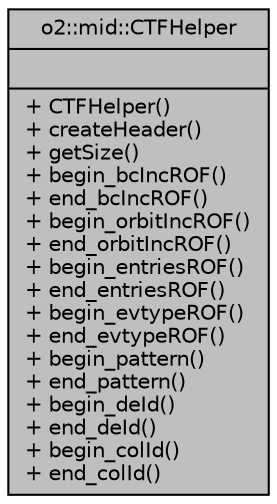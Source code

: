 digraph "o2::mid::CTFHelper"
{
 // INTERACTIVE_SVG=YES
  bgcolor="transparent";
  edge [fontname="Helvetica",fontsize="10",labelfontname="Helvetica",labelfontsize="10"];
  node [fontname="Helvetica",fontsize="10",shape=record];
  Node1 [label="{o2::mid::CTFHelper\n||+ CTFHelper()\l+ createHeader()\l+ getSize()\l+ begin_bcIncROF()\l+ end_bcIncROF()\l+ begin_orbitIncROF()\l+ end_orbitIncROF()\l+ begin_entriesROF()\l+ end_entriesROF()\l+ begin_evtypeROF()\l+ end_evtypeROF()\l+ begin_pattern()\l+ end_pattern()\l+ begin_deId()\l+ end_deId()\l+ begin_colId()\l+ end_colId()\l}",height=0.2,width=0.4,color="black", fillcolor="grey75", style="filled", fontcolor="black"];
}

